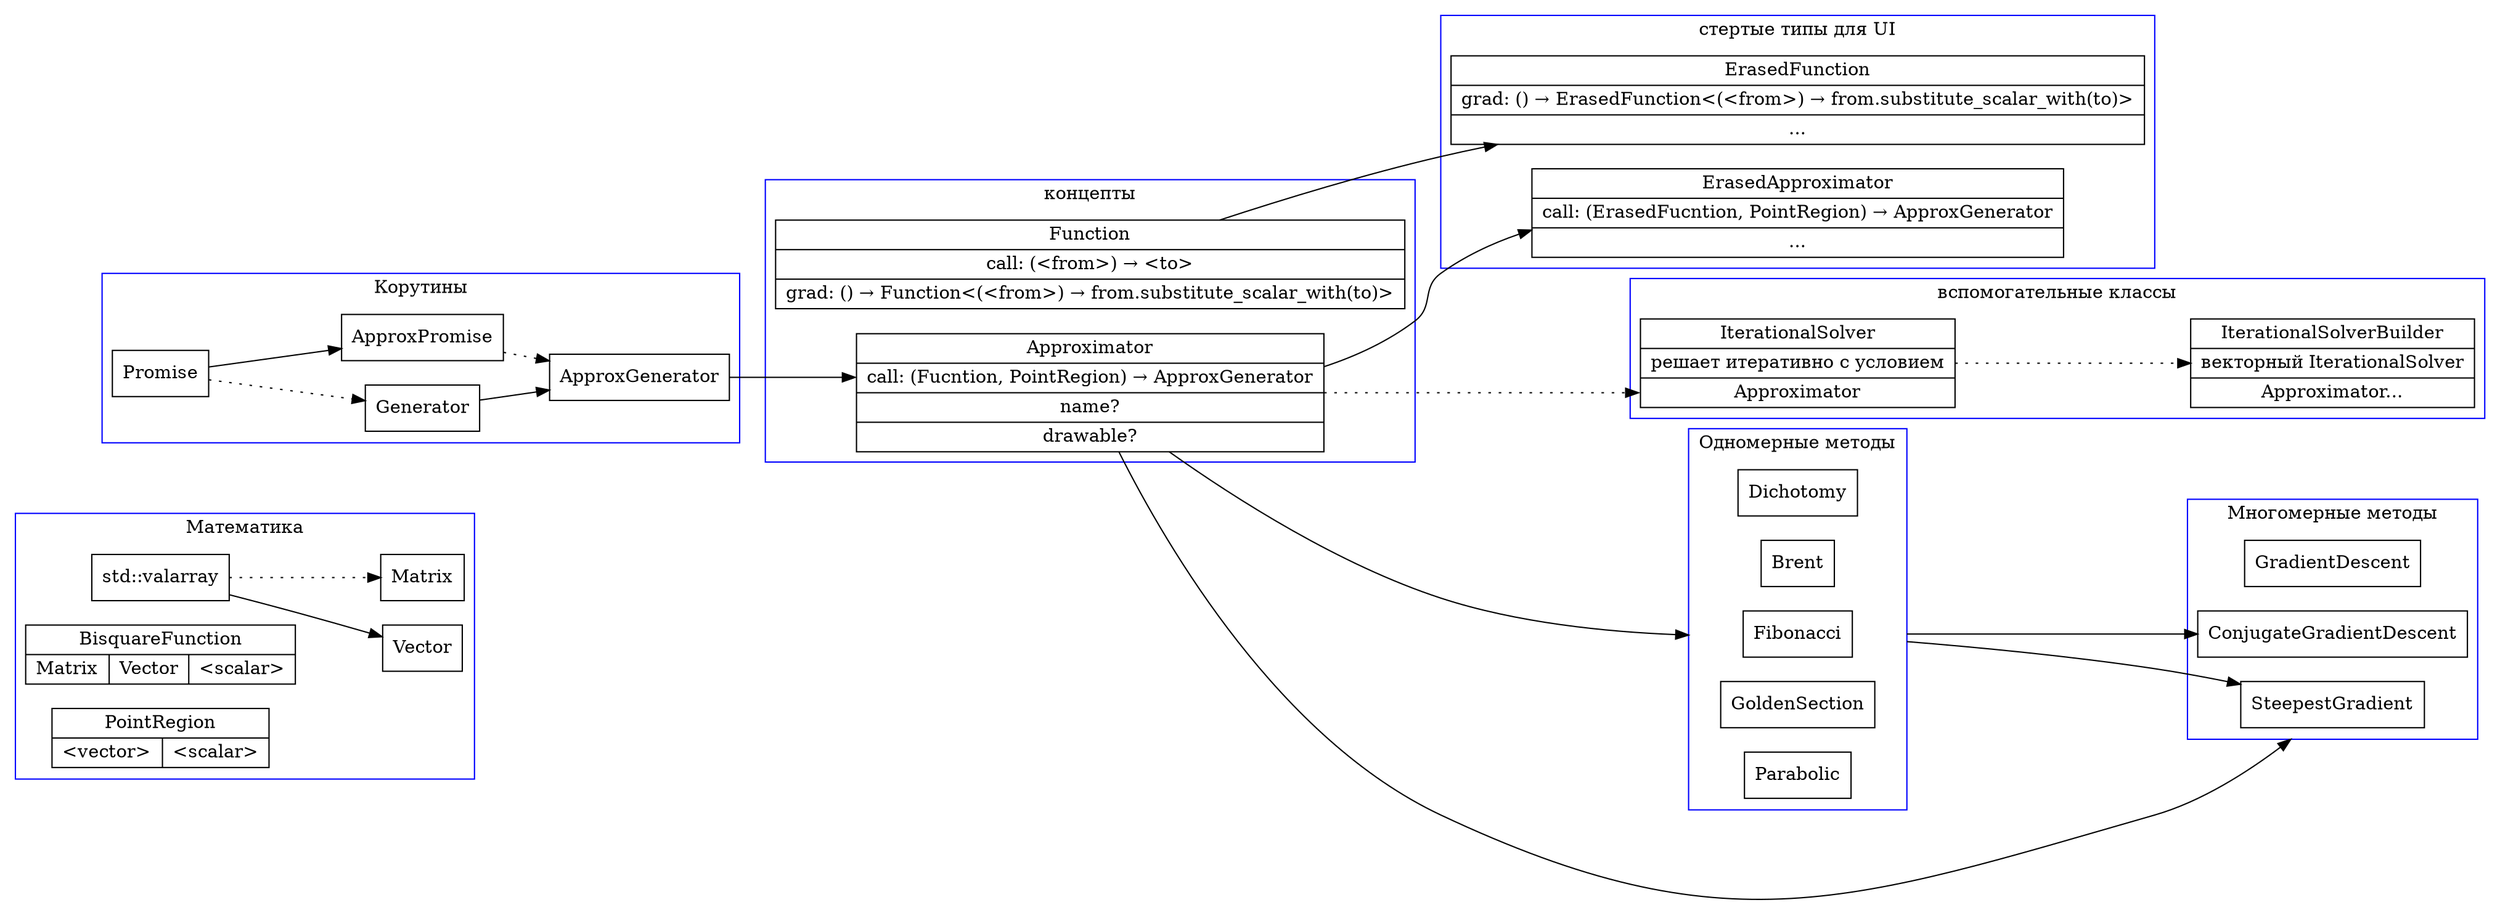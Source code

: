 digraph Project {
	node[shape=record];
	rankdir="LR";
	compound=true;
	subgraph cluster_Math {
		label = Математика;
		color=blue;

		valarray[label="std::valarray"];
		valarray -> Vector;
		valarray -> Matrix [style="dotted"];
		BisquareFunction[label="BisquareFunction|{Matrix|Vector|\<scalar\>}"];
		PointRegion[label="PointRegion|{\<vector\>|\<scalar\>}"];
	}
	subgraph cluster_Onedim {
		label = "Одномерные методы";
		color=blue;

		Dichotomy;
		Brent;
		Fibonacci;
		GoldenSection;
		Parabolic;
	}
	subgraph cluster_Multidim {
		label = "Многомерные методы";
		color=blue;

		GradientDescent;
		SteepestGradient;
		ConjugateGradientDescent;
	}
	subgraph cluster_Coroutines {
		label = "Корутины";
		color=blue;

		Promise -> Generator [style="dotted"];
		Generator -> ApproxGenerator;
		Promise -> ApproxPromise;
		ApproxPromise -> ApproxGenerator [style="dotted"];
	}
	subgraph cluster_Concepts {
		label = "концепты";
		color=blue;

		Function[label="Function|call: (\<from\>) → \<to\>|grad: () → Function\<(\<from\>) → from.substitute_scalar_with(to)\>"];
		Approximator[label="Approximator|<f1>call: (Fucntion, PointRegion) → ApproxGenerator|name?|drawable?"]
	}
	ApproxGenerator -> Approximator:f1;
	Fibonacci -> SteepestGradient [ltail=cluster_Onedim];
	Fibonacci -> ConjugateGradientDescent [ltail=cluster_Onedim];
	Approximator -> Fibonacci [lhead=cluster_Onedim];
	Approximator -> SteepestGradient [lhead=cluster_Multidim];
	subgraph cluster_Helpers {
		label = "вспомогательные классы";
		color=blue;

		IterationalSolver[label="IterationalSolver|решает итеративно с условием|<f1>Approximator"];
		IterationalSolverBuilder[label="IterationalSolverBuilder|векторный IterationalSolver|Approximator..."];
		IterationalSolver -> IterationalSolverBuilder [style="dotted"];
	}
	Approximator -> IterationalSolver:f1 [style="dotted"];
	subgraph cluster_Erased {
		label = "стертые типы для UI";
		color=blue;

		Function -> ErasedFunction;
		ErasedFunction[label="ErasedFunction|grad: () → ErasedFunction\<(\<from\>) → from.substitute_scalar_with(to)\>|..."];
		Approximator -> ErasedApproximator;
		ErasedApproximator[label="ErasedApproximator|call: (ErasedFucntion, PointRegion) → ApproxGenerator|..."]
	}
}
